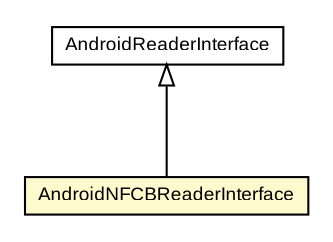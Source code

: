 #!/usr/local/bin/dot
#
# Class diagram 
# Generated by UMLGraph version R5_7_2-3-gee82a7 (http://www.umlgraph.org/)
#

digraph G {
	edge [fontname="arial",fontsize=10,labelfontname="arial",labelfontsize=10];
	node [fontname="arial",fontsize=10,shape=plaintext];
	nodesep=0.25;
	ranksep=0.5;
	// com.st.st25android.AndroidReaderInterface
	c28 [label=<<table title="com.st.st25android.AndroidReaderInterface" border="0" cellborder="1" cellspacing="0" cellpadding="2" port="p" href="./AndroidReaderInterface.html">
		<tr><td><table border="0" cellspacing="0" cellpadding="1">
<tr><td align="center" balign="center"> AndroidReaderInterface </td></tr>
		</table></td></tr>
		</table>>, URL="./AndroidReaderInterface.html", fontname="arial", fontcolor="black", fontsize=9.0];
	// com.st.st25android.AndroidNFCBReaderInterface
	c29 [label=<<table title="com.st.st25android.AndroidNFCBReaderInterface" border="0" cellborder="1" cellspacing="0" cellpadding="2" port="p" bgcolor="lemonChiffon" href="./AndroidNFCBReaderInterface.html">
		<tr><td><table border="0" cellspacing="0" cellpadding="1">
<tr><td align="center" balign="center"> AndroidNFCBReaderInterface </td></tr>
		</table></td></tr>
		</table>>, URL="./AndroidNFCBReaderInterface.html", fontname="arial", fontcolor="black", fontsize=9.0];
	//com.st.st25android.AndroidNFCBReaderInterface extends com.st.st25android.AndroidReaderInterface
	c28:p -> c29:p [dir=back,arrowtail=empty];
}

